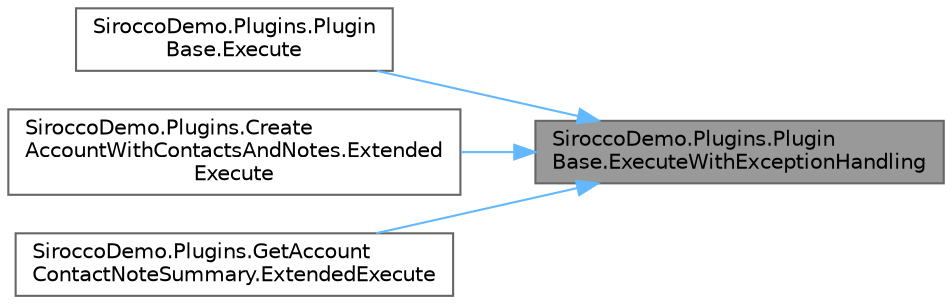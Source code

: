 digraph "SiroccoDemo.Plugins.PluginBase.ExecuteWithExceptionHandling"
{
 // LATEX_PDF_SIZE
  bgcolor="transparent";
  edge [fontname=Helvetica,fontsize=10,labelfontname=Helvetica,labelfontsize=10];
  node [fontname=Helvetica,fontsize=10,shape=box,height=0.2,width=0.4];
  rankdir="RL";
  Node1 [id="Node000001",label="SiroccoDemo.Plugins.Plugin\lBase.ExecuteWithExceptionHandling",height=0.2,width=0.4,color="gray40", fillcolor="grey60", style="filled", fontcolor="black",tooltip=" "];
  Node1 -> Node2 [id="edge1_Node000001_Node000002",dir="back",color="steelblue1",style="solid",tooltip=" "];
  Node2 [id="Node000002",label="SiroccoDemo.Plugins.Plugin\lBase.Execute",height=0.2,width=0.4,color="grey40", fillcolor="white", style="filled",URL="$class_sirocco_demo_1_1_plugins_1_1_plugin_base.html#abaf8cad5369e1ac699cdea8dfc51e0cf",tooltip=" "];
  Node1 -> Node3 [id="edge2_Node000001_Node000003",dir="back",color="steelblue1",style="solid",tooltip=" "];
  Node3 [id="Node000003",label="SiroccoDemo.Plugins.Create\lAccountWithContactsAndNotes.Extended\lExecute",height=0.2,width=0.4,color="grey40", fillcolor="white", style="filled",URL="$class_sirocco_demo_1_1_plugins_1_1_create_account_with_contacts_and_notes.html#a4da9b3013de8bd75f452029ff2645fca",tooltip=" "];
  Node1 -> Node4 [id="edge3_Node000001_Node000004",dir="back",color="steelblue1",style="solid",tooltip=" "];
  Node4 [id="Node000004",label="SiroccoDemo.Plugins.GetAccount\lContactNoteSummary.ExtendedExecute",height=0.2,width=0.4,color="grey40", fillcolor="white", style="filled",URL="$class_sirocco_demo_1_1_plugins_1_1_get_account_contact_note_summary.html#a48c591c30d865b2be7e5f0385175a240",tooltip=" "];
}
